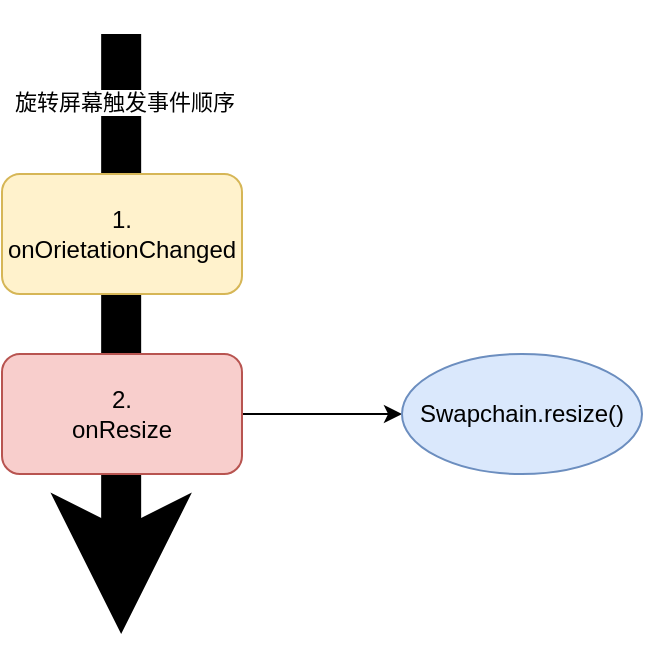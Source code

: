 <mxfile version="15.0.6" type="device"><diagram id="cnTE1pra3ZEMIHSOVpUu" name="Page-1"><mxGraphModel dx="1292" dy="696" grid="1" gridSize="10" guides="1" tooltips="1" connect="1" arrows="1" fold="1" page="1" pageScale="1" pageWidth="827" pageHeight="1169" math="0" shadow="0"><root><mxCell id="0"/><mxCell id="1" parent="0"/><mxCell id="fsCD9PaxJ5XoEid-j5mh-5" value="" style="endArrow=classic;html=1;strokeWidth=20;" edge="1" parent="1"><mxGeometry width="50" height="50" relative="1" as="geometry"><mxPoint x="219.58" y="290" as="sourcePoint"/><mxPoint x="219.58" y="590" as="targetPoint"/></mxGeometry></mxCell><mxCell id="fsCD9PaxJ5XoEid-j5mh-6" value="旋转屏幕触发事件顺序" style="edgeLabel;html=1;align=center;verticalAlign=middle;resizable=0;points=[];" vertex="1" connectable="0" parent="fsCD9PaxJ5XoEid-j5mh-5"><mxGeometry x="-0.772" y="1" relative="1" as="geometry"><mxPoint as="offset"/></mxGeometry></mxCell><mxCell id="fsCD9PaxJ5XoEid-j5mh-1" value="1. onOrietationChanged" style="rounded=1;whiteSpace=wrap;html=1;fillColor=#fff2cc;strokeColor=#d6b656;" vertex="1" parent="1"><mxGeometry x="160" y="360" width="120" height="60" as="geometry"/></mxCell><mxCell id="fsCD9PaxJ5XoEid-j5mh-4" value="" style="edgeStyle=orthogonalEdgeStyle;rounded=0;orthogonalLoop=1;jettySize=auto;html=1;" edge="1" parent="1" source="fsCD9PaxJ5XoEid-j5mh-2" target="fsCD9PaxJ5XoEid-j5mh-3"><mxGeometry relative="1" as="geometry"/></mxCell><mxCell id="fsCD9PaxJ5XoEid-j5mh-2" value="2.&lt;br&gt;onResize" style="rounded=1;whiteSpace=wrap;html=1;fillColor=#f8cecc;strokeColor=#b85450;" vertex="1" parent="1"><mxGeometry x="160" y="450" width="120" height="60" as="geometry"/></mxCell><mxCell id="fsCD9PaxJ5XoEid-j5mh-3" value="Swapchain.resize()" style="ellipse;whiteSpace=wrap;html=1;rounded=1;fillColor=#dae8fc;strokeColor=#6c8ebf;" vertex="1" parent="1"><mxGeometry x="360" y="450" width="120" height="60" as="geometry"/></mxCell></root></mxGraphModel></diagram></mxfile>